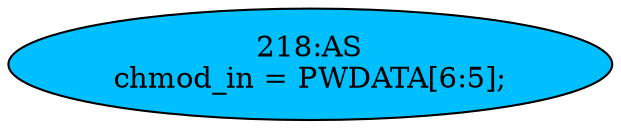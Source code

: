 strict digraph "" {
	node [label="\N"];
	"218:AS"	 [ast="<pyverilog.vparser.ast.Assign object at 0x7f79abcb1390>",
		def_var="['chmod_in']",
		fillcolor=deepskyblue,
		label="218:AS
chmod_in = PWDATA[6:5];",
		statements="[]",
		style=filled,
		typ=Assign,
		use_var="['PWDATA']"];
}
